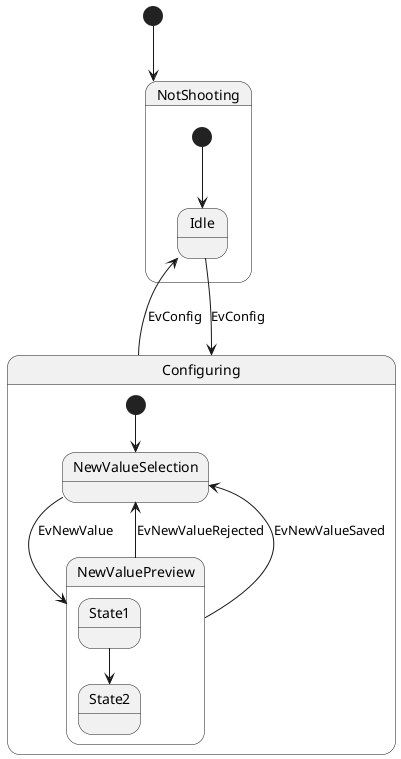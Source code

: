 @startuml

state 33 <<start>>
state "NotShooting" as 36 {
    state 34 <<start>>
    state "Idle" as 35
}
state "Configuring" as 42 {
    state 37 <<start>>
    state "NewValueSelection" as 38
    state "NewValuePreview" as 41 {
        state "State1" as 39
        state "State2" as 40
    }
}

33 --> 36
34 --> 35
35 --> 42 : EvConfig
42 --> 35 : EvConfig
37 --> 38
38 --> 41 : EvNewValue
41 --> 38 : EvNewValueRejected
41 --> 38 : EvNewValueSaved
39 --> 40

@enduml
